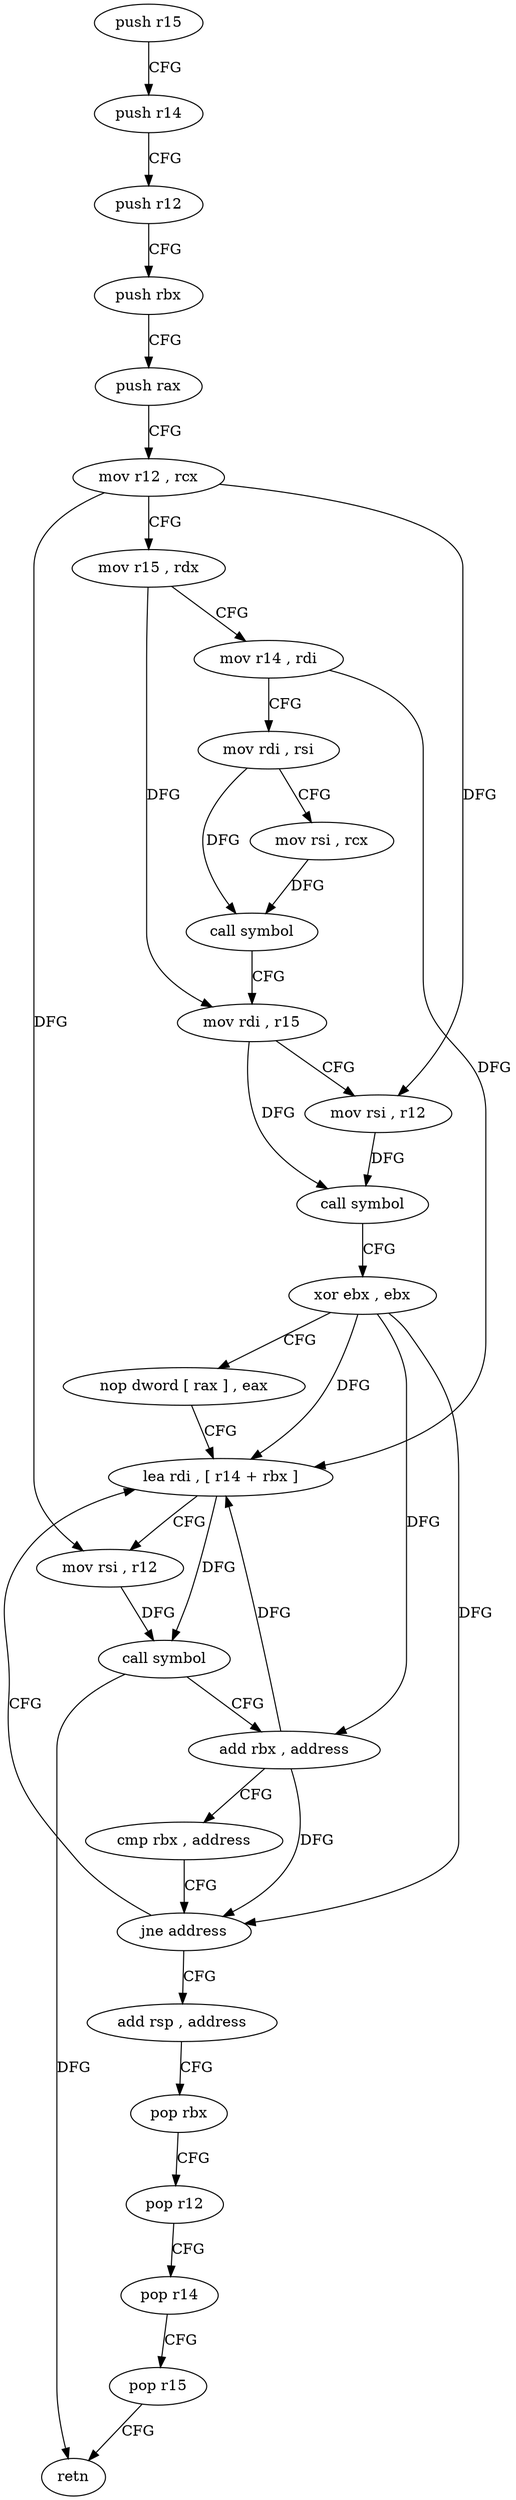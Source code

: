 digraph "func" {
"4224992" [label = "push r15" ]
"4224994" [label = "push r14" ]
"4224996" [label = "push r12" ]
"4224998" [label = "push rbx" ]
"4224999" [label = "push rax" ]
"4225000" [label = "mov r12 , rcx" ]
"4225003" [label = "mov r15 , rdx" ]
"4225006" [label = "mov r14 , rdi" ]
"4225009" [label = "mov rdi , rsi" ]
"4225012" [label = "mov rsi , rcx" ]
"4225015" [label = "call symbol" ]
"4225020" [label = "mov rdi , r15" ]
"4225023" [label = "mov rsi , r12" ]
"4225026" [label = "call symbol" ]
"4225031" [label = "xor ebx , ebx" ]
"4225033" [label = "nop dword [ rax ] , eax" ]
"4225040" [label = "lea rdi , [ r14 + rbx ]" ]
"4225044" [label = "mov rsi , r12" ]
"4225047" [label = "call symbol" ]
"4225052" [label = "add rbx , address" ]
"4225056" [label = "cmp rbx , address" ]
"4225063" [label = "jne address" ]
"4225065" [label = "add rsp , address" ]
"4225069" [label = "pop rbx" ]
"4225070" [label = "pop r12" ]
"4225072" [label = "pop r14" ]
"4225074" [label = "pop r15" ]
"4225076" [label = "retn" ]
"4224992" -> "4224994" [ label = "CFG" ]
"4224994" -> "4224996" [ label = "CFG" ]
"4224996" -> "4224998" [ label = "CFG" ]
"4224998" -> "4224999" [ label = "CFG" ]
"4224999" -> "4225000" [ label = "CFG" ]
"4225000" -> "4225003" [ label = "CFG" ]
"4225000" -> "4225023" [ label = "DFG" ]
"4225000" -> "4225044" [ label = "DFG" ]
"4225003" -> "4225006" [ label = "CFG" ]
"4225003" -> "4225020" [ label = "DFG" ]
"4225006" -> "4225009" [ label = "CFG" ]
"4225006" -> "4225040" [ label = "DFG" ]
"4225009" -> "4225012" [ label = "CFG" ]
"4225009" -> "4225015" [ label = "DFG" ]
"4225012" -> "4225015" [ label = "DFG" ]
"4225015" -> "4225020" [ label = "CFG" ]
"4225020" -> "4225023" [ label = "CFG" ]
"4225020" -> "4225026" [ label = "DFG" ]
"4225023" -> "4225026" [ label = "DFG" ]
"4225026" -> "4225031" [ label = "CFG" ]
"4225031" -> "4225033" [ label = "CFG" ]
"4225031" -> "4225040" [ label = "DFG" ]
"4225031" -> "4225052" [ label = "DFG" ]
"4225031" -> "4225063" [ label = "DFG" ]
"4225033" -> "4225040" [ label = "CFG" ]
"4225040" -> "4225044" [ label = "CFG" ]
"4225040" -> "4225047" [ label = "DFG" ]
"4225044" -> "4225047" [ label = "DFG" ]
"4225047" -> "4225052" [ label = "CFG" ]
"4225047" -> "4225076" [ label = "DFG" ]
"4225052" -> "4225056" [ label = "CFG" ]
"4225052" -> "4225040" [ label = "DFG" ]
"4225052" -> "4225063" [ label = "DFG" ]
"4225056" -> "4225063" [ label = "CFG" ]
"4225063" -> "4225040" [ label = "CFG" ]
"4225063" -> "4225065" [ label = "CFG" ]
"4225065" -> "4225069" [ label = "CFG" ]
"4225069" -> "4225070" [ label = "CFG" ]
"4225070" -> "4225072" [ label = "CFG" ]
"4225072" -> "4225074" [ label = "CFG" ]
"4225074" -> "4225076" [ label = "CFG" ]
}
